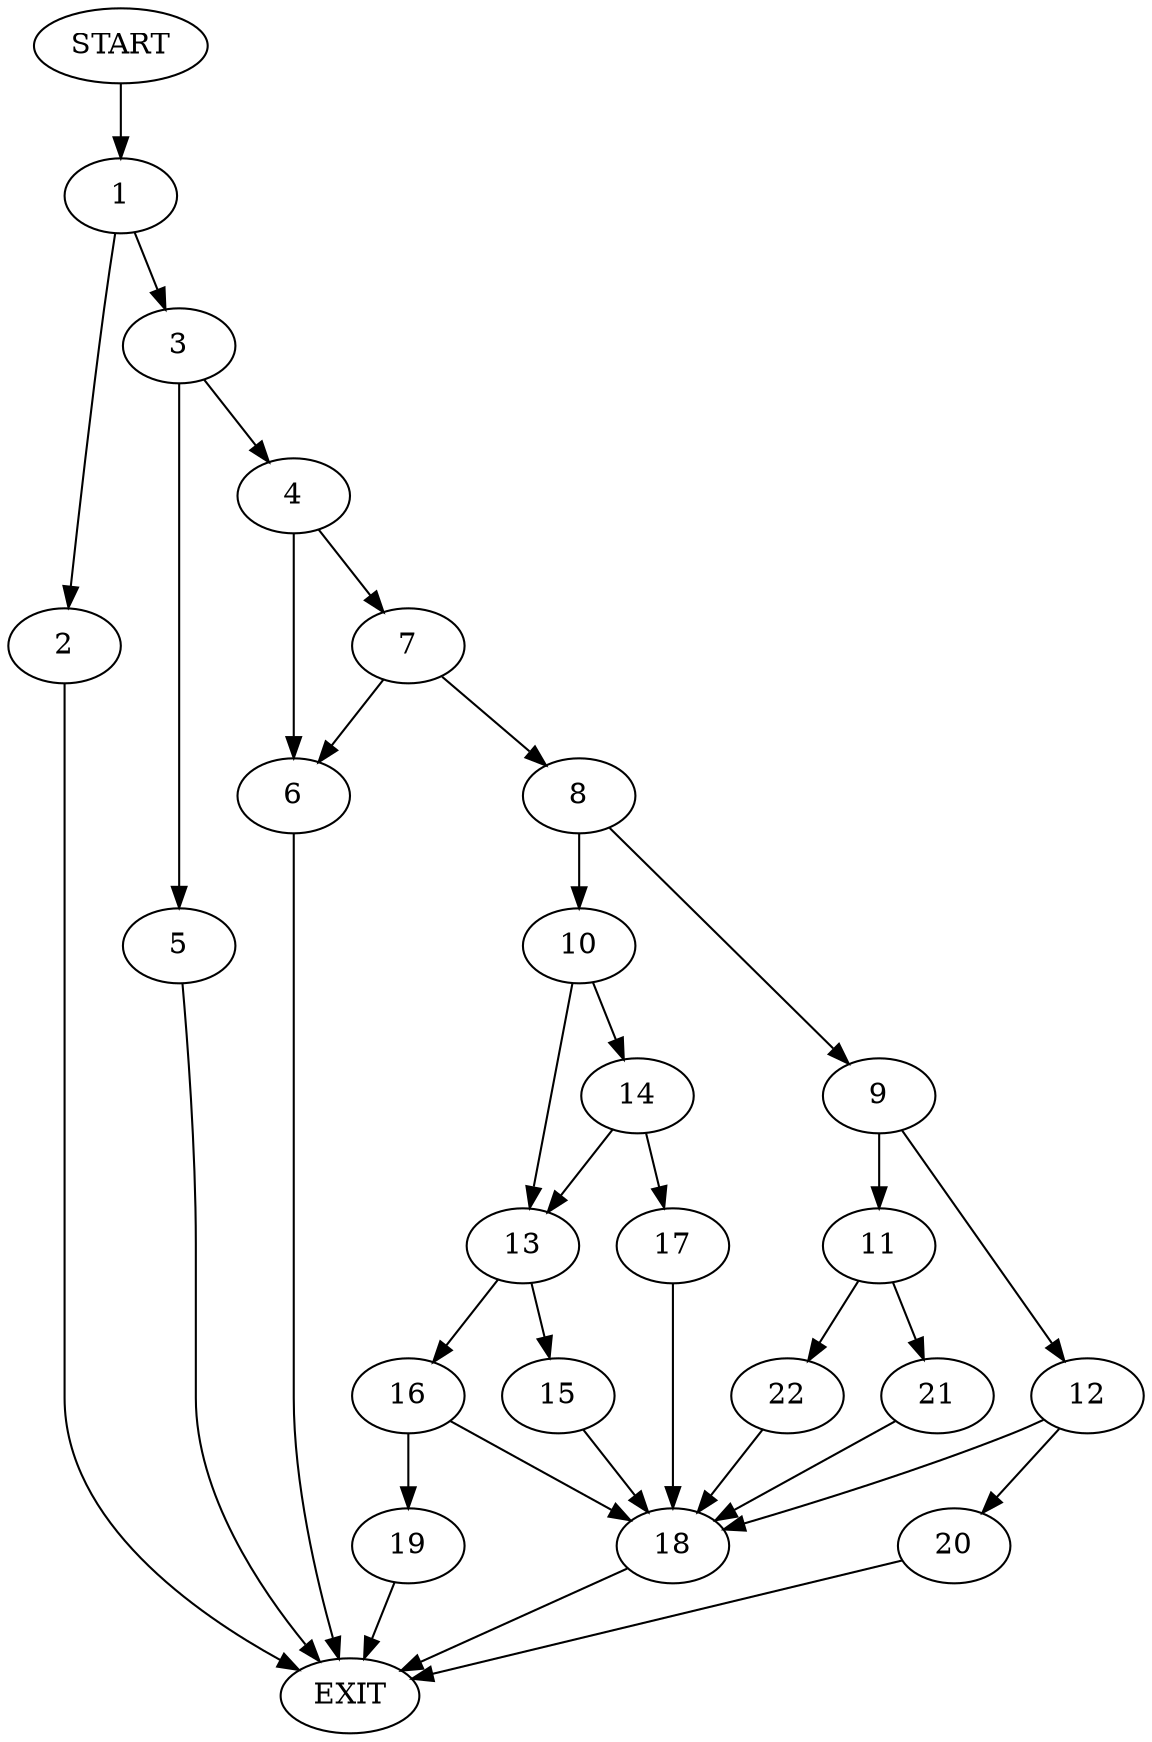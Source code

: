 digraph {
0 [label="START"]
23 [label="EXIT"]
0 -> 1
1 -> 2
1 -> 3
2 -> 23
3 -> 4
3 -> 5
4 -> 6
4 -> 7
5 -> 23
6 -> 23
7 -> 6
7 -> 8
8 -> 9
8 -> 10
9 -> 11
9 -> 12
10 -> 13
10 -> 14
13 -> 15
13 -> 16
14 -> 13
14 -> 17
17 -> 18
18 -> 23
16 -> 18
16 -> 19
15 -> 18
19 -> 23
12 -> 20
12 -> 18
11 -> 21
11 -> 22
21 -> 18
22 -> 18
20 -> 23
}
